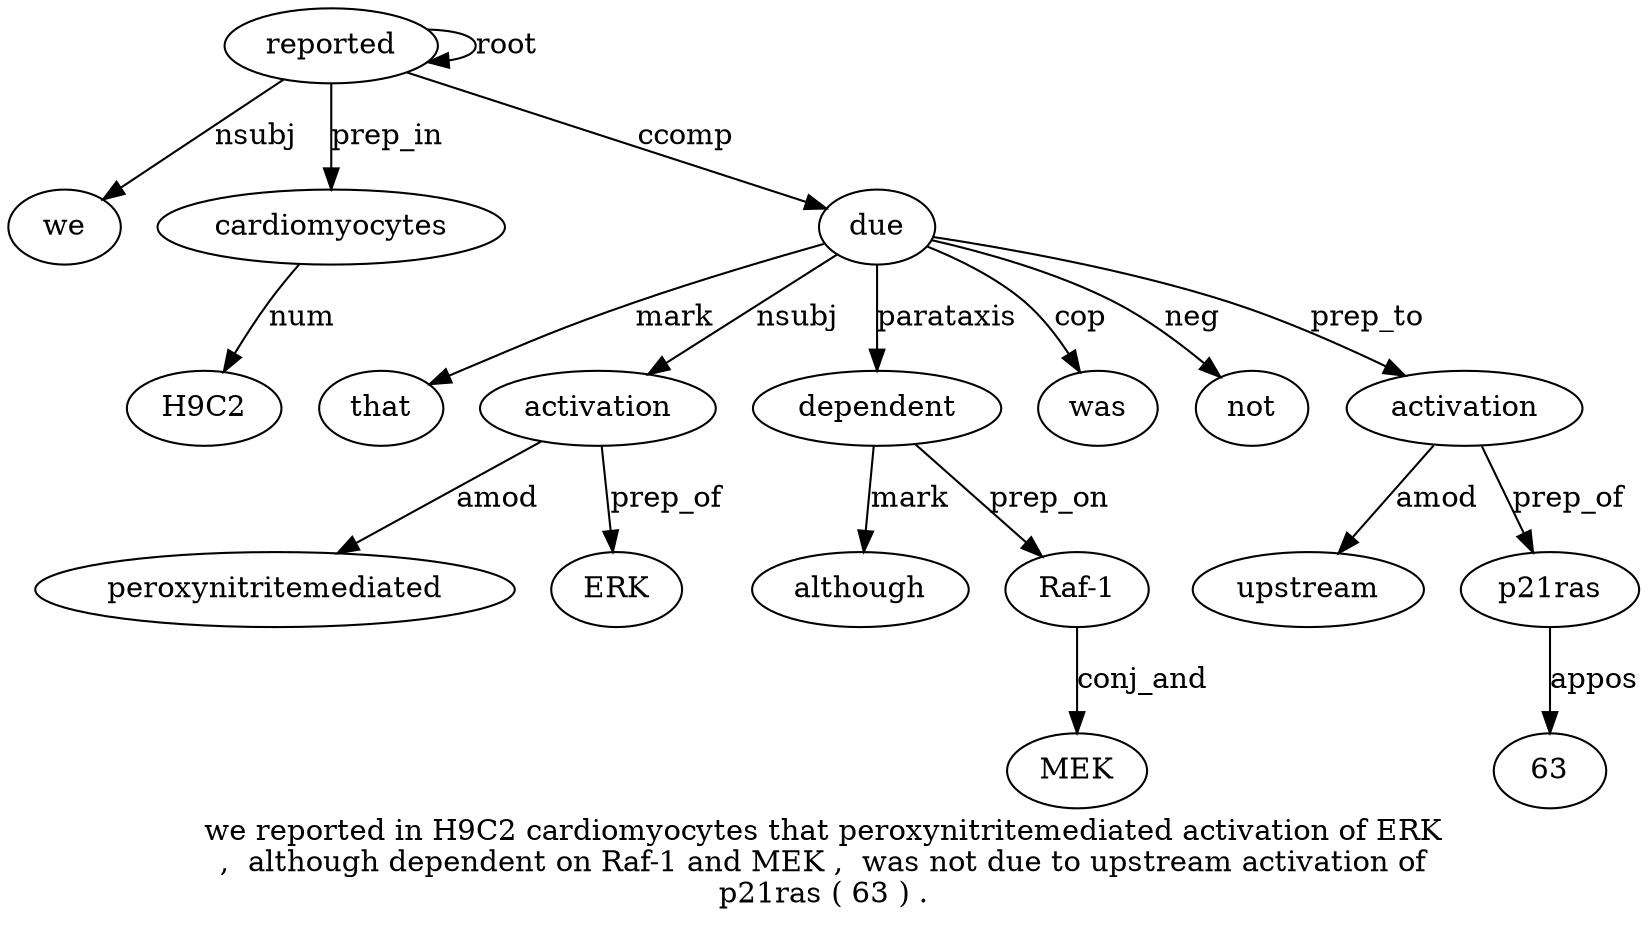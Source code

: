 digraph "we reported in H9C2 cardiomyocytes that peroxynitritemediated activation of ERK ,  although dependent on Raf-1 and MEK ,  was not due to upstream activation of p21ras ( 63 ) ." {
label="we reported in H9C2 cardiomyocytes that peroxynitritemediated activation of ERK
,  although dependent on Raf-1 and MEK ,  was not due to upstream activation of
p21ras ( 63 ) .";
reported2 [style=filled, fillcolor=white, label=reported];
we1 [style=filled, fillcolor=white, label=we];
reported2 -> we1  [label=nsubj];
reported2 -> reported2  [label=root];
cardiomyocytes5 [style=filled, fillcolor=white, label=cardiomyocytes];
H9C24 [style=filled, fillcolor=white, label=H9C2];
cardiomyocytes5 -> H9C24  [label=num];
reported2 -> cardiomyocytes5  [label=prep_in];
due21 [style=filled, fillcolor=white, label=due];
that6 [style=filled, fillcolor=white, label=that];
due21 -> that6  [label=mark];
activation8 [style=filled, fillcolor=white, label=activation];
peroxynitritemediated7 [style=filled, fillcolor=white, label=peroxynitritemediated];
activation8 -> peroxynitritemediated7  [label=amod];
due21 -> activation8  [label=nsubj];
ERK10 [style=filled, fillcolor=white, label=ERK];
activation8 -> ERK10  [label=prep_of];
dependent13 [style=filled, fillcolor=white, label=dependent];
although12 [style=filled, fillcolor=white, label=although];
dependent13 -> although12  [label=mark];
due21 -> dependent13  [label=parataxis];
"Raf-15" [style=filled, fillcolor=white, label="Raf-1"];
dependent13 -> "Raf-15"  [label=prep_on];
MEK17 [style=filled, fillcolor=white, label=MEK];
"Raf-15" -> MEK17  [label=conj_and];
was19 [style=filled, fillcolor=white, label=was];
due21 -> was19  [label=cop];
not20 [style=filled, fillcolor=white, label=not];
due21 -> not20  [label=neg];
reported2 -> due21  [label=ccomp];
activation24 [style=filled, fillcolor=white, label=activation];
upstream23 [style=filled, fillcolor=white, label=upstream];
activation24 -> upstream23  [label=amod];
due21 -> activation24  [label=prep_to];
p21ras26 [style=filled, fillcolor=white, label=p21ras];
activation24 -> p21ras26  [label=prep_of];
6328 [style=filled, fillcolor=white, label=63];
p21ras26 -> 6328  [label=appos];
}
